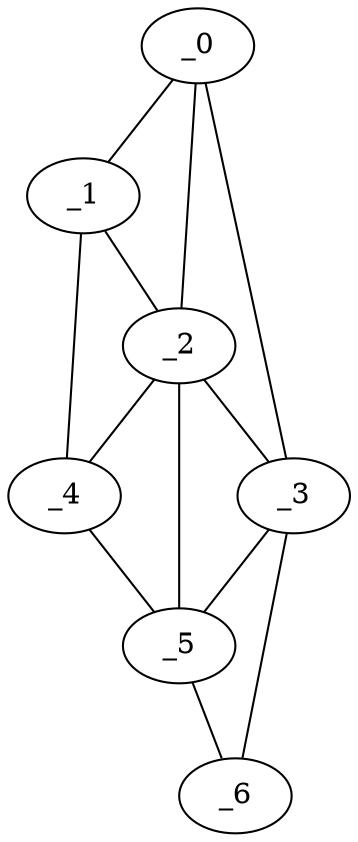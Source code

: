graph "obj70__75.gxl" {
	_0	 [x=11,
		y=48];
	_1	 [x=44,
		y=10];
	_0 -- _1	 [valence=1];
	_2	 [x=63,
		y=37];
	_0 -- _2	 [valence=2];
	_3	 [x=119,
		y=49];
	_0 -- _3	 [valence=1];
	_1 -- _2	 [valence=2];
	_4	 [x=127,
		y=1];
	_1 -- _4	 [valence=1];
	_2 -- _3	 [valence=2];
	_2 -- _4	 [valence=1];
	_5	 [x=127,
		y=20];
	_2 -- _5	 [valence=2];
	_3 -- _5	 [valence=2];
	_6	 [x=127,
		y=41];
	_3 -- _6	 [valence=1];
	_4 -- _5	 [valence=1];
	_5 -- _6	 [valence=1];
}
